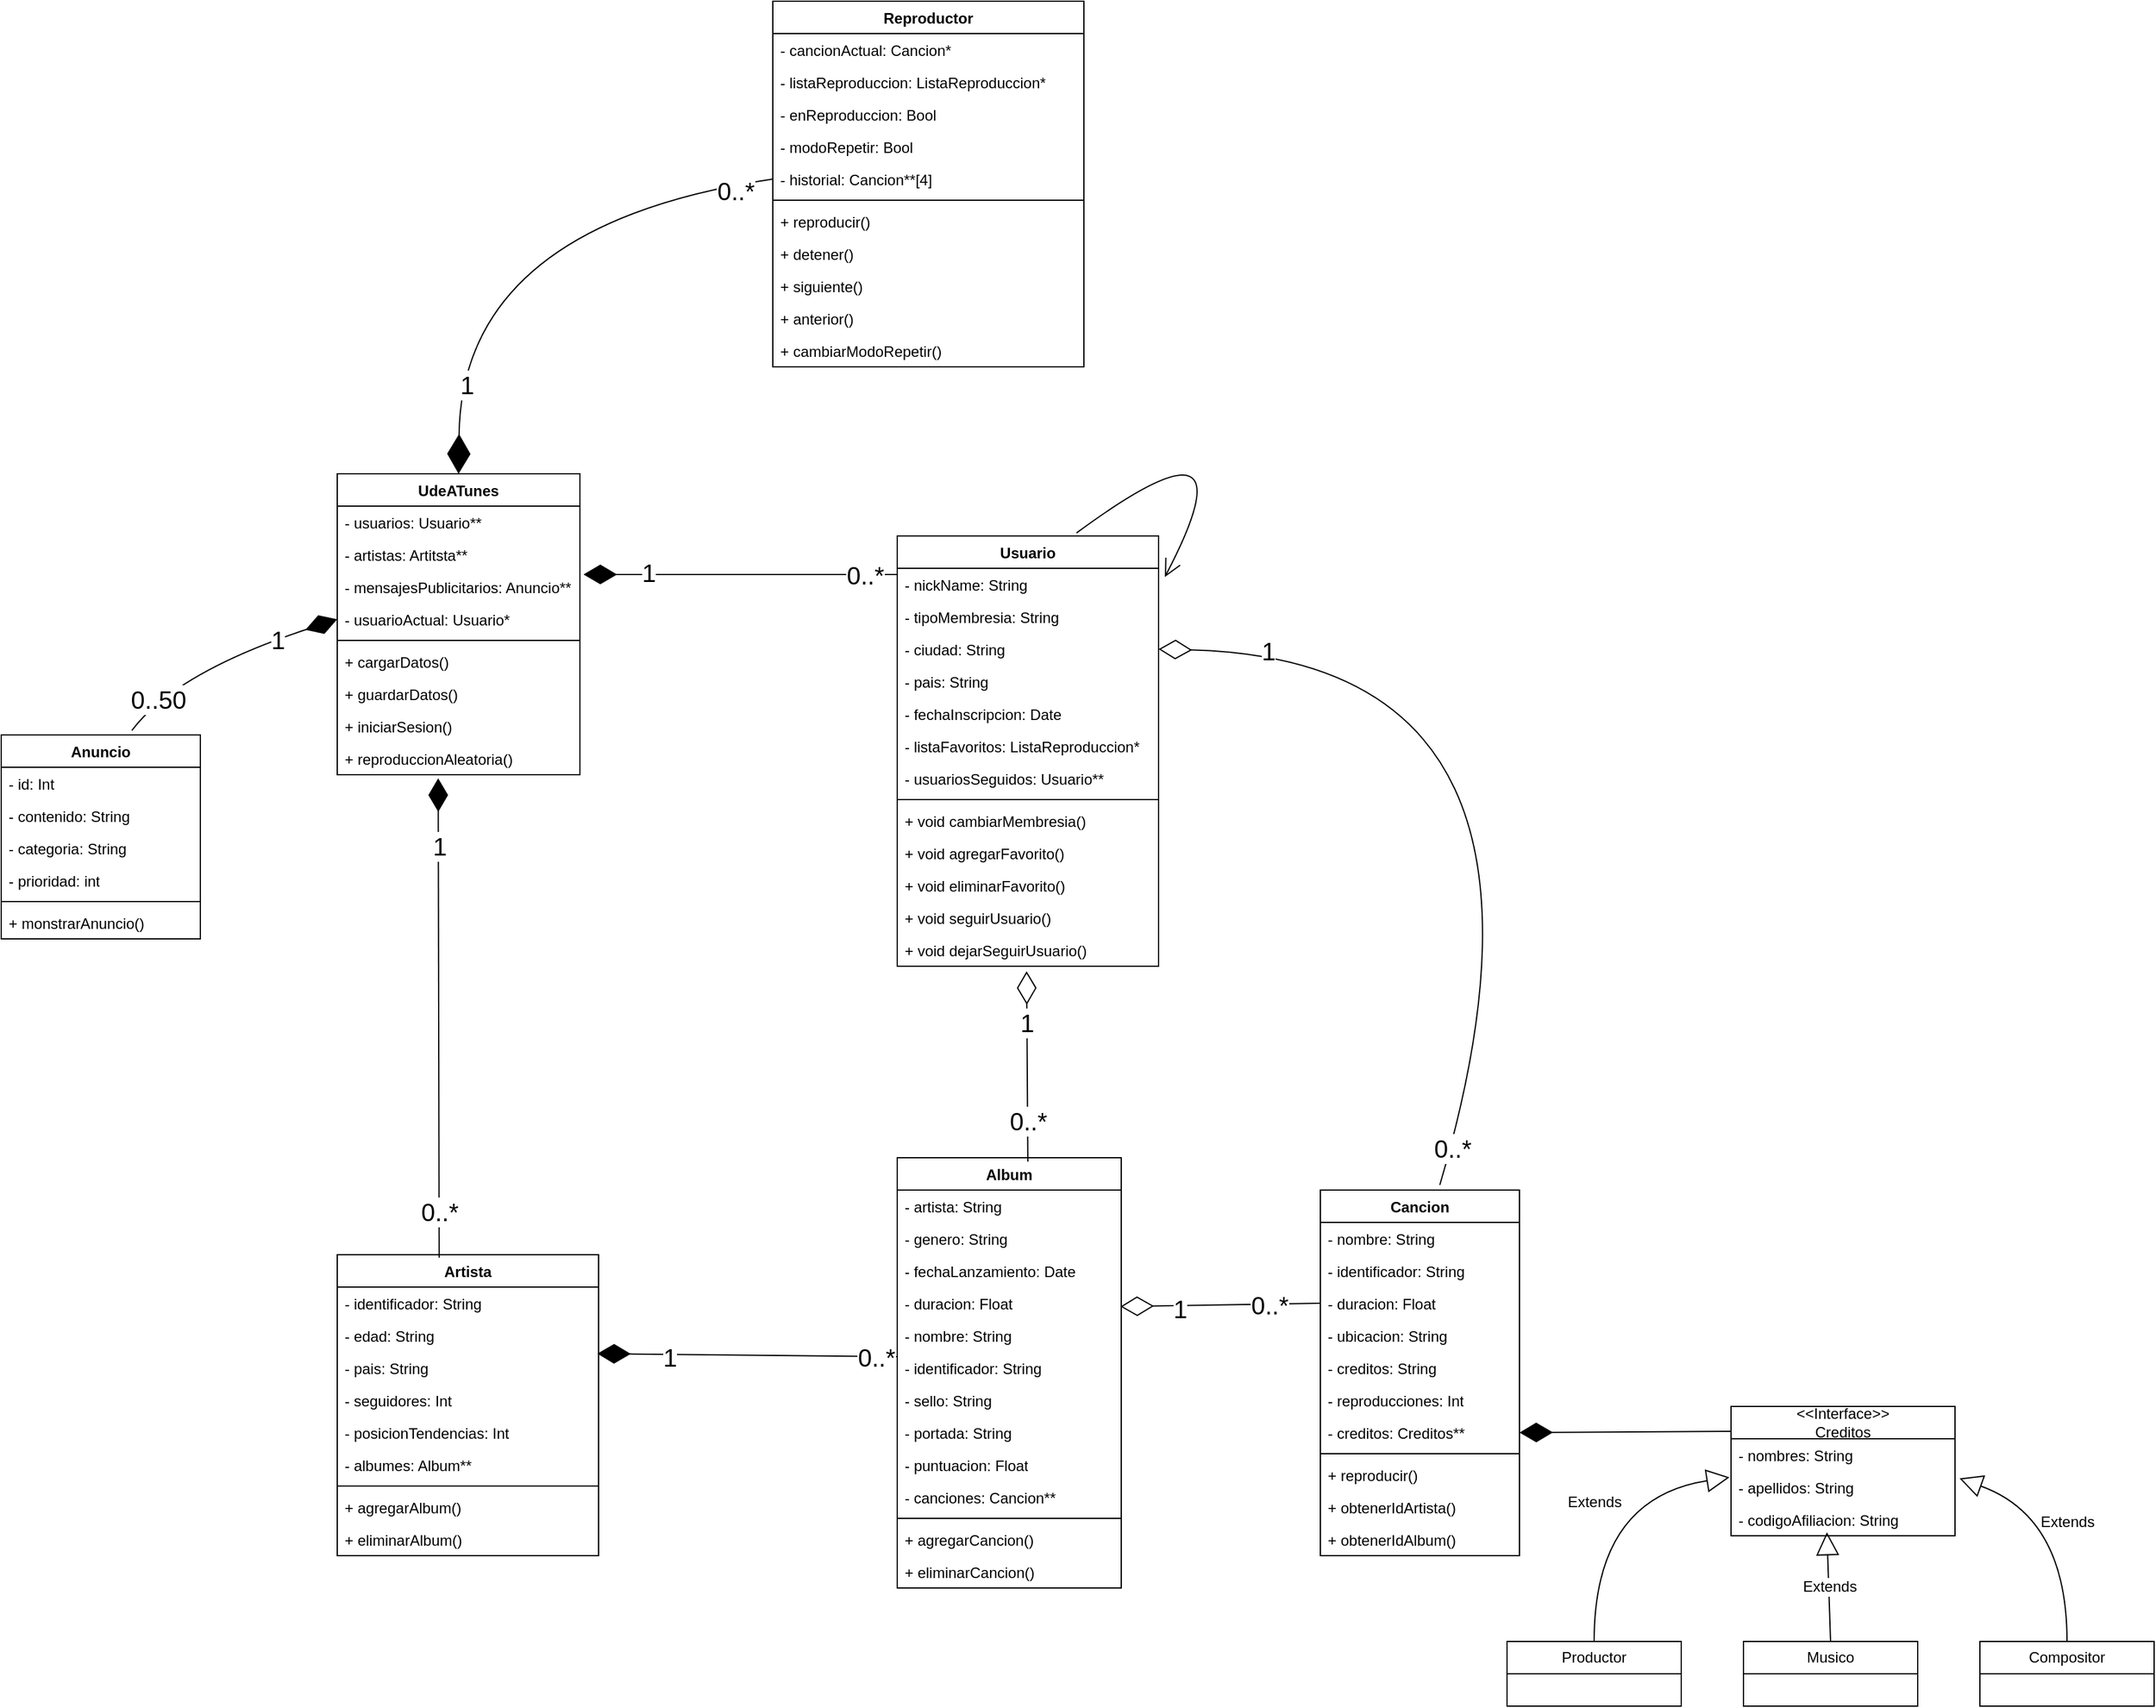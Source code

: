 <mxfile version="28.2.6">
  <diagram name="Page-1" id="4SK7O48qxZaEoEMh-GoF">
    <mxGraphModel dx="2276" dy="1964" grid="1" gridSize="10" guides="1" tooltips="1" connect="1" arrows="1" fold="1" page="1" pageScale="1" pageWidth="850" pageHeight="1100" math="0" shadow="0">
      <root>
        <mxCell id="0" />
        <mxCell id="1" parent="0" />
        <mxCell id="mlkrTlRXsSvr9S7eqYoS-4" value="Usuario" style="swimlane;fontStyle=1;align=center;verticalAlign=top;childLayout=stackLayout;horizontal=1;startSize=26;horizontalStack=0;resizeParent=1;resizeParentMax=0;resizeLast=0;collapsible=1;marginBottom=0;whiteSpace=wrap;html=1;" parent="1" vertex="1">
          <mxGeometry x="140" y="-190" width="210" height="346" as="geometry" />
        </mxCell>
        <mxCell id="mlkrTlRXsSvr9S7eqYoS-5" value="- nickName: String&lt;div&gt;&lt;br&gt;&lt;/div&gt;" style="text;strokeColor=none;fillColor=none;align=left;verticalAlign=top;spacingLeft=4;spacingRight=4;overflow=hidden;rotatable=0;points=[[0,0.5],[1,0.5]];portConstraint=eastwest;whiteSpace=wrap;html=1;" parent="mlkrTlRXsSvr9S7eqYoS-4" vertex="1">
          <mxGeometry y="26" width="210" height="26" as="geometry" />
        </mxCell>
        <mxCell id="mlkrTlRXsSvr9S7eqYoS-10" value="- tipoMembresia: String" style="text;strokeColor=none;fillColor=none;align=left;verticalAlign=top;spacingLeft=4;spacingRight=4;overflow=hidden;rotatable=0;points=[[0,0.5],[1,0.5]];portConstraint=eastwest;whiteSpace=wrap;html=1;" parent="mlkrTlRXsSvr9S7eqYoS-4" vertex="1">
          <mxGeometry y="52" width="210" height="26" as="geometry" />
        </mxCell>
        <mxCell id="mlkrTlRXsSvr9S7eqYoS-11" value="- ciudad: String" style="text;strokeColor=none;fillColor=none;align=left;verticalAlign=top;spacingLeft=4;spacingRight=4;overflow=hidden;rotatable=0;points=[[0,0.5],[1,0.5]];portConstraint=eastwest;whiteSpace=wrap;html=1;" parent="mlkrTlRXsSvr9S7eqYoS-4" vertex="1">
          <mxGeometry y="78" width="210" height="26" as="geometry" />
        </mxCell>
        <mxCell id="mlkrTlRXsSvr9S7eqYoS-12" value="- pais: String" style="text;strokeColor=none;fillColor=none;align=left;verticalAlign=top;spacingLeft=4;spacingRight=4;overflow=hidden;rotatable=0;points=[[0,0.5],[1,0.5]];portConstraint=eastwest;whiteSpace=wrap;html=1;" parent="mlkrTlRXsSvr9S7eqYoS-4" vertex="1">
          <mxGeometry y="104" width="210" height="26" as="geometry" />
        </mxCell>
        <mxCell id="mlkrTlRXsSvr9S7eqYoS-13" value="- fechaInscripcion: Date" style="text;strokeColor=none;fillColor=none;align=left;verticalAlign=top;spacingLeft=4;spacingRight=4;overflow=hidden;rotatable=0;points=[[0,0.5],[1,0.5]];portConstraint=eastwest;whiteSpace=wrap;html=1;" parent="mlkrTlRXsSvr9S7eqYoS-4" vertex="1">
          <mxGeometry y="130" width="210" height="26" as="geometry" />
        </mxCell>
        <mxCell id="Xh2BA19NSFlTp84VtPXO-62" value="- listaFavoritos: ListaReproduccion*" style="text;strokeColor=none;fillColor=none;align=left;verticalAlign=top;spacingLeft=4;spacingRight=4;overflow=hidden;rotatable=0;points=[[0,0.5],[1,0.5]];portConstraint=eastwest;whiteSpace=wrap;html=1;" parent="mlkrTlRXsSvr9S7eqYoS-4" vertex="1">
          <mxGeometry y="156" width="210" height="26" as="geometry" />
        </mxCell>
        <mxCell id="Xh2BA19NSFlTp84VtPXO-63" value="- usuariosSeguidos: Usuario**" style="text;strokeColor=none;fillColor=none;align=left;verticalAlign=top;spacingLeft=4;spacingRight=4;overflow=hidden;rotatable=0;points=[[0,0.5],[1,0.5]];portConstraint=eastwest;whiteSpace=wrap;html=1;" parent="mlkrTlRXsSvr9S7eqYoS-4" vertex="1">
          <mxGeometry y="182" width="210" height="26" as="geometry" />
        </mxCell>
        <mxCell id="mlkrTlRXsSvr9S7eqYoS-6" value="" style="line;strokeWidth=1;fillColor=none;align=left;verticalAlign=middle;spacingTop=-1;spacingLeft=3;spacingRight=3;rotatable=0;labelPosition=right;points=[];portConstraint=eastwest;strokeColor=inherit;" parent="mlkrTlRXsSvr9S7eqYoS-4" vertex="1">
          <mxGeometry y="208" width="210" height="8" as="geometry" />
        </mxCell>
        <mxCell id="mlkrTlRXsSvr9S7eqYoS-7" value="+ void cambiarMembresia()&lt;div&gt;&lt;br&gt;&lt;/div&gt;" style="text;strokeColor=none;fillColor=none;align=left;verticalAlign=top;spacingLeft=4;spacingRight=4;overflow=hidden;rotatable=0;points=[[0,0.5],[1,0.5]];portConstraint=eastwest;whiteSpace=wrap;html=1;" parent="mlkrTlRXsSvr9S7eqYoS-4" vertex="1">
          <mxGeometry y="216" width="210" height="26" as="geometry" />
        </mxCell>
        <mxCell id="Xh2BA19NSFlTp84VtPXO-20" value="+ void agregarFavorito()&lt;div&gt;&lt;br&gt;&lt;/div&gt;" style="text;strokeColor=none;fillColor=none;align=left;verticalAlign=top;spacingLeft=4;spacingRight=4;overflow=hidden;rotatable=0;points=[[0,0.5],[1,0.5]];portConstraint=eastwest;whiteSpace=wrap;html=1;" parent="mlkrTlRXsSvr9S7eqYoS-4" vertex="1">
          <mxGeometry y="242" width="210" height="26" as="geometry" />
        </mxCell>
        <mxCell id="Xh2BA19NSFlTp84VtPXO-21" value="+ void eliminarFavorito()&lt;div&gt;&lt;br&gt;&lt;/div&gt;" style="text;strokeColor=none;fillColor=none;align=left;verticalAlign=top;spacingLeft=4;spacingRight=4;overflow=hidden;rotatable=0;points=[[0,0.5],[1,0.5]];portConstraint=eastwest;whiteSpace=wrap;html=1;" parent="mlkrTlRXsSvr9S7eqYoS-4" vertex="1">
          <mxGeometry y="268" width="210" height="26" as="geometry" />
        </mxCell>
        <mxCell id="Xh2BA19NSFlTp84VtPXO-22" value="+ void seguirUsuario()&lt;div&gt;&lt;br&gt;&lt;/div&gt;" style="text;strokeColor=none;fillColor=none;align=left;verticalAlign=top;spacingLeft=4;spacingRight=4;overflow=hidden;rotatable=0;points=[[0,0.5],[1,0.5]];portConstraint=eastwest;whiteSpace=wrap;html=1;" parent="mlkrTlRXsSvr9S7eqYoS-4" vertex="1">
          <mxGeometry y="294" width="210" height="26" as="geometry" />
        </mxCell>
        <mxCell id="Xh2BA19NSFlTp84VtPXO-61" value="" style="endArrow=open;endFill=1;endSize=12;html=1;rounded=0;fontSize=12;curved=1;exitX=0.686;exitY=-0.007;exitDx=0;exitDy=0;exitPerimeter=0;entryX=1.024;entryY=0.269;entryDx=0;entryDy=0;entryPerimeter=0;" parent="mlkrTlRXsSvr9S7eqYoS-4" source="mlkrTlRXsSvr9S7eqYoS-4" target="mlkrTlRXsSvr9S7eqYoS-5" edge="1">
          <mxGeometry width="160" relative="1" as="geometry">
            <mxPoint x="140" y="-80" as="sourcePoint" />
            <mxPoint x="240" y="20" as="targetPoint" />
            <Array as="points">
              <mxPoint x="290" y="-110" />
            </Array>
          </mxGeometry>
        </mxCell>
        <mxCell id="Xh2BA19NSFlTp84VtPXO-64" value="+ void dejarSeguirUsuario()&lt;div&gt;&lt;br&gt;&lt;/div&gt;" style="text;strokeColor=none;fillColor=none;align=left;verticalAlign=top;spacingLeft=4;spacingRight=4;overflow=hidden;rotatable=0;points=[[0,0.5],[1,0.5]];portConstraint=eastwest;whiteSpace=wrap;html=1;" parent="mlkrTlRXsSvr9S7eqYoS-4" vertex="1">
          <mxGeometry y="320" width="210" height="26" as="geometry" />
        </mxCell>
        <mxCell id="mlkrTlRXsSvr9S7eqYoS-14" value="Artista" style="swimlane;fontStyle=1;align=center;verticalAlign=top;childLayout=stackLayout;horizontal=1;startSize=26;horizontalStack=0;resizeParent=1;resizeParentMax=0;resizeLast=0;collapsible=1;marginBottom=0;whiteSpace=wrap;html=1;" parent="1" vertex="1">
          <mxGeometry x="-310" y="388" width="210" height="242" as="geometry" />
        </mxCell>
        <mxCell id="mlkrTlRXsSvr9S7eqYoS-15" value="- identificador: String" style="text;strokeColor=none;fillColor=none;align=left;verticalAlign=top;spacingLeft=4;spacingRight=4;overflow=hidden;rotatable=0;points=[[0,0.5],[1,0.5]];portConstraint=eastwest;whiteSpace=wrap;html=1;" parent="mlkrTlRXsSvr9S7eqYoS-14" vertex="1">
          <mxGeometry y="26" width="210" height="26" as="geometry" />
        </mxCell>
        <mxCell id="mlkrTlRXsSvr9S7eqYoS-16" value="- edad: String" style="text;strokeColor=none;fillColor=none;align=left;verticalAlign=top;spacingLeft=4;spacingRight=4;overflow=hidden;rotatable=0;points=[[0,0.5],[1,0.5]];portConstraint=eastwest;whiteSpace=wrap;html=1;" parent="mlkrTlRXsSvr9S7eqYoS-14" vertex="1">
          <mxGeometry y="52" width="210" height="26" as="geometry" />
        </mxCell>
        <mxCell id="mlkrTlRXsSvr9S7eqYoS-18" value="- pais: String" style="text;strokeColor=none;fillColor=none;align=left;verticalAlign=top;spacingLeft=4;spacingRight=4;overflow=hidden;rotatable=0;points=[[0,0.5],[1,0.5]];portConstraint=eastwest;whiteSpace=wrap;html=1;" parent="mlkrTlRXsSvr9S7eqYoS-14" vertex="1">
          <mxGeometry y="78" width="210" height="26" as="geometry" />
        </mxCell>
        <mxCell id="mlkrTlRXsSvr9S7eqYoS-17" value="- seguidores: Int" style="text;strokeColor=none;fillColor=none;align=left;verticalAlign=top;spacingLeft=4;spacingRight=4;overflow=hidden;rotatable=0;points=[[0,0.5],[1,0.5]];portConstraint=eastwest;whiteSpace=wrap;html=1;" parent="mlkrTlRXsSvr9S7eqYoS-14" vertex="1">
          <mxGeometry y="104" width="210" height="26" as="geometry" />
        </mxCell>
        <mxCell id="mlkrTlRXsSvr9S7eqYoS-19" value="- posicionTendencias: Int" style="text;strokeColor=none;fillColor=none;align=left;verticalAlign=top;spacingLeft=4;spacingRight=4;overflow=hidden;rotatable=0;points=[[0,0.5],[1,0.5]];portConstraint=eastwest;whiteSpace=wrap;html=1;" parent="mlkrTlRXsSvr9S7eqYoS-14" vertex="1">
          <mxGeometry y="130" width="210" height="26" as="geometry" />
        </mxCell>
        <mxCell id="Xh2BA19NSFlTp84VtPXO-66" value="- albumes: Album**" style="text;strokeColor=none;fillColor=none;align=left;verticalAlign=top;spacingLeft=4;spacingRight=4;overflow=hidden;rotatable=0;points=[[0,0.5],[1,0.5]];portConstraint=eastwest;whiteSpace=wrap;html=1;" parent="mlkrTlRXsSvr9S7eqYoS-14" vertex="1">
          <mxGeometry y="156" width="210" height="26" as="geometry" />
        </mxCell>
        <mxCell id="mlkrTlRXsSvr9S7eqYoS-20" value="" style="line;strokeWidth=1;fillColor=none;align=left;verticalAlign=middle;spacingTop=-1;spacingLeft=3;spacingRight=3;rotatable=0;labelPosition=right;points=[];portConstraint=eastwest;strokeColor=inherit;" parent="mlkrTlRXsSvr9S7eqYoS-14" vertex="1">
          <mxGeometry y="182" width="210" height="8" as="geometry" />
        </mxCell>
        <mxCell id="Xh2BA19NSFlTp84VtPXO-29" value="&lt;div&gt;+ agregarAlbum()&lt;/div&gt;" style="text;strokeColor=none;fillColor=none;align=left;verticalAlign=top;spacingLeft=4;spacingRight=4;overflow=hidden;rotatable=0;points=[[0,0.5],[1,0.5]];portConstraint=eastwest;whiteSpace=wrap;html=1;" parent="mlkrTlRXsSvr9S7eqYoS-14" vertex="1">
          <mxGeometry y="190" width="210" height="26" as="geometry" />
        </mxCell>
        <mxCell id="Xh2BA19NSFlTp84VtPXO-67" value="&lt;div&gt;+ eliminarAlbum()&lt;/div&gt;" style="text;strokeColor=none;fillColor=none;align=left;verticalAlign=top;spacingLeft=4;spacingRight=4;overflow=hidden;rotatable=0;points=[[0,0.5],[1,0.5]];portConstraint=eastwest;whiteSpace=wrap;html=1;" parent="mlkrTlRXsSvr9S7eqYoS-14" vertex="1">
          <mxGeometry y="216" width="210" height="26" as="geometry" />
        </mxCell>
        <mxCell id="mlkrTlRXsSvr9S7eqYoS-23" value="Album" style="swimlane;fontStyle=1;align=center;verticalAlign=top;childLayout=stackLayout;horizontal=1;startSize=26;horizontalStack=0;resizeParent=1;resizeParentMax=0;resizeLast=0;collapsible=1;marginBottom=0;whiteSpace=wrap;html=1;" parent="1" vertex="1">
          <mxGeometry x="140" y="310" width="180" height="346" as="geometry" />
        </mxCell>
        <mxCell id="mlkrTlRXsSvr9S7eqYoS-24" value="- artista: String" style="text;strokeColor=none;fillColor=none;align=left;verticalAlign=top;spacingLeft=4;spacingRight=4;overflow=hidden;rotatable=0;points=[[0,0.5],[1,0.5]];portConstraint=eastwest;whiteSpace=wrap;html=1;" parent="mlkrTlRXsSvr9S7eqYoS-23" vertex="1">
          <mxGeometry y="26" width="180" height="26" as="geometry" />
        </mxCell>
        <mxCell id="mlkrTlRXsSvr9S7eqYoS-46" value="- genero: String" style="text;strokeColor=none;fillColor=none;align=left;verticalAlign=top;spacingLeft=4;spacingRight=4;overflow=hidden;rotatable=0;points=[[0,0.5],[1,0.5]];portConstraint=eastwest;whiteSpace=wrap;html=1;" parent="mlkrTlRXsSvr9S7eqYoS-23" vertex="1">
          <mxGeometry y="52" width="180" height="26" as="geometry" />
        </mxCell>
        <mxCell id="mlkrTlRXsSvr9S7eqYoS-25" value="- fechaLanzamiento: Date" style="text;strokeColor=none;fillColor=none;align=left;verticalAlign=top;spacingLeft=4;spacingRight=4;overflow=hidden;rotatable=0;points=[[0,0.5],[1,0.5]];portConstraint=eastwest;whiteSpace=wrap;html=1;" parent="mlkrTlRXsSvr9S7eqYoS-23" vertex="1">
          <mxGeometry y="78" width="180" height="26" as="geometry" />
        </mxCell>
        <mxCell id="mlkrTlRXsSvr9S7eqYoS-26" value="- duracion: Float" style="text;strokeColor=none;fillColor=none;align=left;verticalAlign=top;spacingLeft=4;spacingRight=4;overflow=hidden;rotatable=0;points=[[0,0.5],[1,0.5]];portConstraint=eastwest;whiteSpace=wrap;html=1;" parent="mlkrTlRXsSvr9S7eqYoS-23" vertex="1">
          <mxGeometry y="104" width="180" height="26" as="geometry" />
        </mxCell>
        <mxCell id="mlkrTlRXsSvr9S7eqYoS-27" value="- nombre: String" style="text;strokeColor=none;fillColor=none;align=left;verticalAlign=top;spacingLeft=4;spacingRight=4;overflow=hidden;rotatable=0;points=[[0,0.5],[1,0.5]];portConstraint=eastwest;whiteSpace=wrap;html=1;" parent="mlkrTlRXsSvr9S7eqYoS-23" vertex="1">
          <mxGeometry y="130" width="180" height="26" as="geometry" />
        </mxCell>
        <mxCell id="mlkrTlRXsSvr9S7eqYoS-28" value="- identificador: String" style="text;strokeColor=none;fillColor=none;align=left;verticalAlign=top;spacingLeft=4;spacingRight=4;overflow=hidden;rotatable=0;points=[[0,0.5],[1,0.5]];portConstraint=eastwest;whiteSpace=wrap;html=1;" parent="mlkrTlRXsSvr9S7eqYoS-23" vertex="1">
          <mxGeometry y="156" width="180" height="26" as="geometry" />
        </mxCell>
        <mxCell id="mlkrTlRXsSvr9S7eqYoS-32" value="- sello: String" style="text;strokeColor=none;fillColor=none;align=left;verticalAlign=top;spacingLeft=4;spacingRight=4;overflow=hidden;rotatable=0;points=[[0,0.5],[1,0.5]];portConstraint=eastwest;whiteSpace=wrap;html=1;" parent="mlkrTlRXsSvr9S7eqYoS-23" vertex="1">
          <mxGeometry y="182" width="180" height="26" as="geometry" />
        </mxCell>
        <mxCell id="mlkrTlRXsSvr9S7eqYoS-33" value="- portada: String" style="text;strokeColor=none;fillColor=none;align=left;verticalAlign=top;spacingLeft=4;spacingRight=4;overflow=hidden;rotatable=0;points=[[0,0.5],[1,0.5]];portConstraint=eastwest;whiteSpace=wrap;html=1;" parent="mlkrTlRXsSvr9S7eqYoS-23" vertex="1">
          <mxGeometry y="208" width="180" height="26" as="geometry" />
        </mxCell>
        <mxCell id="mlkrTlRXsSvr9S7eqYoS-29" value="- puntuacion: Float" style="text;strokeColor=none;fillColor=none;align=left;verticalAlign=top;spacingLeft=4;spacingRight=4;overflow=hidden;rotatable=0;points=[[0,0.5],[1,0.5]];portConstraint=eastwest;whiteSpace=wrap;html=1;" parent="mlkrTlRXsSvr9S7eqYoS-23" vertex="1">
          <mxGeometry y="234" width="180" height="26" as="geometry" />
        </mxCell>
        <mxCell id="mlkrTlRXsSvr9S7eqYoS-45" value="- canciones: Cancion**" style="text;strokeColor=none;fillColor=none;align=left;verticalAlign=top;spacingLeft=4;spacingRight=4;overflow=hidden;rotatable=0;points=[[0,0.5],[1,0.5]];portConstraint=eastwest;whiteSpace=wrap;html=1;" parent="mlkrTlRXsSvr9S7eqYoS-23" vertex="1">
          <mxGeometry y="260" width="180" height="26" as="geometry" />
        </mxCell>
        <mxCell id="mlkrTlRXsSvr9S7eqYoS-30" value="" style="line;strokeWidth=1;fillColor=none;align=left;verticalAlign=middle;spacingTop=-1;spacingLeft=3;spacingRight=3;rotatable=0;labelPosition=right;points=[];portConstraint=eastwest;strokeColor=inherit;" parent="mlkrTlRXsSvr9S7eqYoS-23" vertex="1">
          <mxGeometry y="286" width="180" height="8" as="geometry" />
        </mxCell>
        <mxCell id="Xh2BA19NSFlTp84VtPXO-28" value="&lt;div&gt;+ agregarCancion()&lt;/div&gt;" style="text;strokeColor=none;fillColor=none;align=left;verticalAlign=top;spacingLeft=4;spacingRight=4;overflow=hidden;rotatable=0;points=[[0,0.5],[1,0.5]];portConstraint=eastwest;whiteSpace=wrap;html=1;" parent="mlkrTlRXsSvr9S7eqYoS-23" vertex="1">
          <mxGeometry y="294" width="180" height="26" as="geometry" />
        </mxCell>
        <mxCell id="Xh2BA19NSFlTp84VtPXO-68" value="&lt;div&gt;+ eliminarCancion()&lt;/div&gt;" style="text;strokeColor=none;fillColor=none;align=left;verticalAlign=top;spacingLeft=4;spacingRight=4;overflow=hidden;rotatable=0;points=[[0,0.5],[1,0.5]];portConstraint=eastwest;whiteSpace=wrap;html=1;" parent="mlkrTlRXsSvr9S7eqYoS-23" vertex="1">
          <mxGeometry y="320" width="180" height="26" as="geometry" />
        </mxCell>
        <mxCell id="mlkrTlRXsSvr9S7eqYoS-34" value="Cancion" style="swimlane;fontStyle=1;align=center;verticalAlign=top;childLayout=stackLayout;horizontal=1;startSize=26;horizontalStack=0;resizeParent=1;resizeParentMax=0;resizeLast=0;collapsible=1;marginBottom=0;whiteSpace=wrap;html=1;" parent="1" vertex="1">
          <mxGeometry x="480" y="336" width="160" height="294" as="geometry" />
        </mxCell>
        <mxCell id="mlkrTlRXsSvr9S7eqYoS-35" value="- nombre: String" style="text;strokeColor=none;fillColor=none;align=left;verticalAlign=top;spacingLeft=4;spacingRight=4;overflow=hidden;rotatable=0;points=[[0,0.5],[1,0.5]];portConstraint=eastwest;whiteSpace=wrap;html=1;" parent="mlkrTlRXsSvr9S7eqYoS-34" vertex="1">
          <mxGeometry y="26" width="160" height="26" as="geometry" />
        </mxCell>
        <mxCell id="mlkrTlRXsSvr9S7eqYoS-36" value="- identificador: String" style="text;strokeColor=none;fillColor=none;align=left;verticalAlign=top;spacingLeft=4;spacingRight=4;overflow=hidden;rotatable=0;points=[[0,0.5],[1,0.5]];portConstraint=eastwest;whiteSpace=wrap;html=1;" parent="mlkrTlRXsSvr9S7eqYoS-34" vertex="1">
          <mxGeometry y="52" width="160" height="26" as="geometry" />
        </mxCell>
        <mxCell id="mlkrTlRXsSvr9S7eqYoS-37" value="- duracion: Float" style="text;strokeColor=none;fillColor=none;align=left;verticalAlign=top;spacingLeft=4;spacingRight=4;overflow=hidden;rotatable=0;points=[[0,0.5],[1,0.5]];portConstraint=eastwest;whiteSpace=wrap;html=1;" parent="mlkrTlRXsSvr9S7eqYoS-34" vertex="1">
          <mxGeometry y="78" width="160" height="26" as="geometry" />
        </mxCell>
        <mxCell id="mlkrTlRXsSvr9S7eqYoS-38" value="- ubicacion: String" style="text;strokeColor=none;fillColor=none;align=left;verticalAlign=top;spacingLeft=4;spacingRight=4;overflow=hidden;rotatable=0;points=[[0,0.5],[1,0.5]];portConstraint=eastwest;whiteSpace=wrap;html=1;" parent="mlkrTlRXsSvr9S7eqYoS-34" vertex="1">
          <mxGeometry y="104" width="160" height="26" as="geometry" />
        </mxCell>
        <mxCell id="mlkrTlRXsSvr9S7eqYoS-39" value="- creditos: String" style="text;strokeColor=none;fillColor=none;align=left;verticalAlign=top;spacingLeft=4;spacingRight=4;overflow=hidden;rotatable=0;points=[[0,0.5],[1,0.5]];portConstraint=eastwest;whiteSpace=wrap;html=1;" parent="mlkrTlRXsSvr9S7eqYoS-34" vertex="1">
          <mxGeometry y="130" width="160" height="26" as="geometry" />
        </mxCell>
        <mxCell id="mlkrTlRXsSvr9S7eqYoS-40" value="- reproducciones: Int" style="text;strokeColor=none;fillColor=none;align=left;verticalAlign=top;spacingLeft=4;spacingRight=4;overflow=hidden;rotatable=0;points=[[0,0.5],[1,0.5]];portConstraint=eastwest;whiteSpace=wrap;html=1;" parent="mlkrTlRXsSvr9S7eqYoS-34" vertex="1">
          <mxGeometry y="156" width="160" height="26" as="geometry" />
        </mxCell>
        <mxCell id="Xh2BA19NSFlTp84VtPXO-69" value="- creditos: Creditos**" style="text;strokeColor=none;fillColor=none;align=left;verticalAlign=top;spacingLeft=4;spacingRight=4;overflow=hidden;rotatable=0;points=[[0,0.5],[1,0.5]];portConstraint=eastwest;whiteSpace=wrap;html=1;" parent="mlkrTlRXsSvr9S7eqYoS-34" vertex="1">
          <mxGeometry y="182" width="160" height="26" as="geometry" />
        </mxCell>
        <mxCell id="mlkrTlRXsSvr9S7eqYoS-43" value="" style="line;strokeWidth=1;fillColor=none;align=left;verticalAlign=middle;spacingTop=-1;spacingLeft=3;spacingRight=3;rotatable=0;labelPosition=right;points=[];portConstraint=eastwest;strokeColor=inherit;" parent="mlkrTlRXsSvr9S7eqYoS-34" vertex="1">
          <mxGeometry y="208" width="160" height="8" as="geometry" />
        </mxCell>
        <mxCell id="mlkrTlRXsSvr9S7eqYoS-44" value="&lt;div&gt;+ reproducir()&lt;/div&gt;" style="text;strokeColor=none;fillColor=none;align=left;verticalAlign=top;spacingLeft=4;spacingRight=4;overflow=hidden;rotatable=0;points=[[0,0.5],[1,0.5]];portConstraint=eastwest;whiteSpace=wrap;html=1;" parent="mlkrTlRXsSvr9S7eqYoS-34" vertex="1">
          <mxGeometry y="216" width="160" height="26" as="geometry" />
        </mxCell>
        <mxCell id="Xh2BA19NSFlTp84VtPXO-70" value="&lt;div&gt;+ obtenerIdArtista()&lt;/div&gt;" style="text;strokeColor=none;fillColor=none;align=left;verticalAlign=top;spacingLeft=4;spacingRight=4;overflow=hidden;rotatable=0;points=[[0,0.5],[1,0.5]];portConstraint=eastwest;whiteSpace=wrap;html=1;" parent="mlkrTlRXsSvr9S7eqYoS-34" vertex="1">
          <mxGeometry y="242" width="160" height="26" as="geometry" />
        </mxCell>
        <mxCell id="Xh2BA19NSFlTp84VtPXO-71" value="&lt;div&gt;+ obtenerIdAlbum()&lt;/div&gt;" style="text;strokeColor=none;fillColor=none;align=left;verticalAlign=top;spacingLeft=4;spacingRight=4;overflow=hidden;rotatable=0;points=[[0,0.5],[1,0.5]];portConstraint=eastwest;whiteSpace=wrap;html=1;" parent="mlkrTlRXsSvr9S7eqYoS-34" vertex="1">
          <mxGeometry y="268" width="160" height="26" as="geometry" />
        </mxCell>
        <mxCell id="mlkrTlRXsSvr9S7eqYoS-62" value="" style="endArrow=diamondThin;endFill=0;endSize=24;html=1;rounded=0;exitX=0;exitY=0.5;exitDx=0;exitDy=0;entryX=0.996;entryY=0.603;entryDx=0;entryDy=0;entryPerimeter=0;" parent="1" source="mlkrTlRXsSvr9S7eqYoS-37" target="mlkrTlRXsSvr9S7eqYoS-26" edge="1">
          <mxGeometry width="160" relative="1" as="geometry">
            <mxPoint x="490" as="sourcePoint" />
            <mxPoint x="490" y="150" as="targetPoint" />
          </mxGeometry>
        </mxCell>
        <mxCell id="mlkrTlRXsSvr9S7eqYoS-72" value="1" style="edgeLabel;html=1;align=center;verticalAlign=middle;resizable=0;points=[];fontSize=20;" parent="mlkrTlRXsSvr9S7eqYoS-62" vertex="1" connectable="0">
          <mxGeometry x="0.403" y="2" relative="1" as="geometry">
            <mxPoint as="offset" />
          </mxGeometry>
        </mxCell>
        <mxCell id="mlkrTlRXsSvr9S7eqYoS-74" value="0..*" style="edgeLabel;html=1;align=center;verticalAlign=middle;resizable=0;points=[];fontSize=20;" parent="mlkrTlRXsSvr9S7eqYoS-62" vertex="1" connectable="0">
          <mxGeometry x="-0.791" relative="1" as="geometry">
            <mxPoint x="-24" as="offset" />
          </mxGeometry>
        </mxCell>
        <mxCell id="mlkrTlRXsSvr9S7eqYoS-63" value="" style="endArrow=diamondThin;endFill=0;endSize=24;html=1;rounded=0;exitX=0.583;exitY=0.009;exitDx=0;exitDy=0;exitPerimeter=0;entryX=0.495;entryY=1.154;entryDx=0;entryDy=0;entryPerimeter=0;" parent="1" source="mlkrTlRXsSvr9S7eqYoS-23" target="Xh2BA19NSFlTp84VtPXO-64" edge="1">
          <mxGeometry width="160" relative="1" as="geometry">
            <mxPoint x="140" y="90" as="sourcePoint" />
            <mxPoint x="245" y="210" as="targetPoint" />
          </mxGeometry>
        </mxCell>
        <mxCell id="mlkrTlRXsSvr9S7eqYoS-75" value="1" style="edgeLabel;html=1;align=center;verticalAlign=middle;resizable=0;points=[];fontSize=20;" parent="mlkrTlRXsSvr9S7eqYoS-63" vertex="1" connectable="0">
          <mxGeometry x="0.461" relative="1" as="geometry">
            <mxPoint as="offset" />
          </mxGeometry>
        </mxCell>
        <mxCell id="mlkrTlRXsSvr9S7eqYoS-76" value="0..*" style="edgeLabel;html=1;align=center;verticalAlign=middle;resizable=0;points=[];fontSize=20;" parent="mlkrTlRXsSvr9S7eqYoS-63" vertex="1" connectable="0">
          <mxGeometry x="-0.821" relative="1" as="geometry">
            <mxPoint y="-20" as="offset" />
          </mxGeometry>
        </mxCell>
        <mxCell id="mlkrTlRXsSvr9S7eqYoS-69" value="" style="endArrow=diamondThin;endFill=1;endSize=24;html=1;rounded=0;exitX=0;exitY=0.154;exitDx=0;exitDy=0;exitPerimeter=0;entryX=0.995;entryY=0.059;entryDx=0;entryDy=0;entryPerimeter=0;" parent="1" source="mlkrTlRXsSvr9S7eqYoS-28" target="mlkrTlRXsSvr9S7eqYoS-18" edge="1">
          <mxGeometry width="160" relative="1" as="geometry">
            <mxPoint x="140" y="200" as="sourcePoint" />
            <mxPoint x="210" y="320" as="targetPoint" />
          </mxGeometry>
        </mxCell>
        <mxCell id="mlkrTlRXsSvr9S7eqYoS-70" value="1" style="edgeLabel;html=1;align=center;verticalAlign=middle;resizable=0;points=[];fontSize=20;" parent="mlkrTlRXsSvr9S7eqYoS-69" vertex="1" connectable="0">
          <mxGeometry x="0.522" y="2" relative="1" as="geometry">
            <mxPoint as="offset" />
          </mxGeometry>
        </mxCell>
        <mxCell id="mlkrTlRXsSvr9S7eqYoS-71" value="0..*" style="edgeLabel;html=1;align=center;verticalAlign=middle;resizable=0;points=[];fontSize=20;" parent="mlkrTlRXsSvr9S7eqYoS-69" vertex="1" connectable="0">
          <mxGeometry x="-0.856" relative="1" as="geometry">
            <mxPoint as="offset" />
          </mxGeometry>
        </mxCell>
        <mxCell id="Xh2BA19NSFlTp84VtPXO-1" value="" style="endArrow=diamondThin;endFill=0;endSize=24;html=1;rounded=0;fontSize=12;curved=1;entryX=1;entryY=0.5;entryDx=0;entryDy=0;exitX=0.6;exitY=-0.014;exitDx=0;exitDy=0;exitPerimeter=0;" parent="1" source="mlkrTlRXsSvr9S7eqYoS-34" target="mlkrTlRXsSvr9S7eqYoS-11" edge="1">
          <mxGeometry width="160" relative="1" as="geometry">
            <mxPoint x="510" y="-80" as="sourcePoint" />
            <mxPoint x="670" y="-80" as="targetPoint" />
            <Array as="points">
              <mxPoint x="700" y="-90" />
            </Array>
          </mxGeometry>
        </mxCell>
        <mxCell id="Xh2BA19NSFlTp84VtPXO-2" value="1" style="edgeLabel;html=1;align=center;verticalAlign=middle;resizable=0;points=[];fontSize=20;" parent="Xh2BA19NSFlTp84VtPXO-1" vertex="1" connectable="0">
          <mxGeometry x="0.778" y="-2" relative="1" as="geometry">
            <mxPoint as="offset" />
          </mxGeometry>
        </mxCell>
        <mxCell id="Xh2BA19NSFlTp84VtPXO-3" value="0..*" style="edgeLabel;html=1;align=center;verticalAlign=middle;resizable=0;points=[];fontSize=20;" parent="Xh2BA19NSFlTp84VtPXO-1" vertex="1" connectable="0">
          <mxGeometry x="-0.919" y="-1" relative="1" as="geometry">
            <mxPoint as="offset" />
          </mxGeometry>
        </mxCell>
        <mxCell id="Xh2BA19NSFlTp84VtPXO-4" value="Anuncio" style="swimlane;fontStyle=1;align=center;verticalAlign=top;childLayout=stackLayout;horizontal=1;startSize=26;horizontalStack=0;resizeParent=1;resizeParentMax=0;resizeLast=0;collapsible=1;marginBottom=0;whiteSpace=wrap;html=1;" parent="1" vertex="1">
          <mxGeometry x="-580" y="-30" width="160" height="164" as="geometry" />
        </mxCell>
        <mxCell id="Xh2BA19NSFlTp84VtPXO-5" value="- id: Int&lt;div&gt;&lt;br&gt;&lt;/div&gt;" style="text;strokeColor=none;fillColor=none;align=left;verticalAlign=top;spacingLeft=4;spacingRight=4;overflow=hidden;rotatable=0;points=[[0,0.5],[1,0.5]];portConstraint=eastwest;whiteSpace=wrap;html=1;" parent="Xh2BA19NSFlTp84VtPXO-4" vertex="1">
          <mxGeometry y="26" width="160" height="26" as="geometry" />
        </mxCell>
        <mxCell id="Xh2BA19NSFlTp84VtPXO-30" value="- contenido: String&lt;div&gt;&lt;br&gt;&lt;/div&gt;" style="text;strokeColor=none;fillColor=none;align=left;verticalAlign=top;spacingLeft=4;spacingRight=4;overflow=hidden;rotatable=0;points=[[0,0.5],[1,0.5]];portConstraint=eastwest;whiteSpace=wrap;html=1;" parent="Xh2BA19NSFlTp84VtPXO-4" vertex="1">
          <mxGeometry y="52" width="160" height="26" as="geometry" />
        </mxCell>
        <mxCell id="Xh2BA19NSFlTp84VtPXO-33" value="- categoria: String&lt;div&gt;&lt;br&gt;&lt;/div&gt;" style="text;strokeColor=none;fillColor=none;align=left;verticalAlign=top;spacingLeft=4;spacingRight=4;overflow=hidden;rotatable=0;points=[[0,0.5],[1,0.5]];portConstraint=eastwest;whiteSpace=wrap;html=1;" parent="Xh2BA19NSFlTp84VtPXO-4" vertex="1">
          <mxGeometry y="78" width="160" height="26" as="geometry" />
        </mxCell>
        <mxCell id="Xh2BA19NSFlTp84VtPXO-115" value="- prioridad: int" style="text;strokeColor=none;fillColor=none;align=left;verticalAlign=top;spacingLeft=4;spacingRight=4;overflow=hidden;rotatable=0;points=[[0,0.5],[1,0.5]];portConstraint=eastwest;whiteSpace=wrap;html=1;" parent="Xh2BA19NSFlTp84VtPXO-4" vertex="1">
          <mxGeometry y="104" width="160" height="26" as="geometry" />
        </mxCell>
        <mxCell id="Xh2BA19NSFlTp84VtPXO-10" value="" style="line;strokeWidth=1;fillColor=none;align=left;verticalAlign=middle;spacingTop=-1;spacingLeft=3;spacingRight=3;rotatable=0;labelPosition=right;points=[];portConstraint=eastwest;strokeColor=inherit;" parent="Xh2BA19NSFlTp84VtPXO-4" vertex="1">
          <mxGeometry y="130" width="160" height="8" as="geometry" />
        </mxCell>
        <mxCell id="Xh2BA19NSFlTp84VtPXO-34" value="&lt;div&gt;+ monstrarAnuncio()&lt;/div&gt;" style="text;strokeColor=none;fillColor=none;align=left;verticalAlign=top;spacingLeft=4;spacingRight=4;overflow=hidden;rotatable=0;points=[[0,0.5],[1,0.5]];portConstraint=eastwest;whiteSpace=wrap;html=1;" parent="Xh2BA19NSFlTp84VtPXO-4" vertex="1">
          <mxGeometry y="138" width="160" height="26" as="geometry" />
        </mxCell>
        <mxCell id="Xh2BA19NSFlTp84VtPXO-24" value="UdeATunes" style="swimlane;fontStyle=1;align=center;verticalAlign=top;childLayout=stackLayout;horizontal=1;startSize=26;horizontalStack=0;resizeParent=1;resizeParentMax=0;resizeLast=0;collapsible=1;marginBottom=0;whiteSpace=wrap;html=1;" parent="1" vertex="1">
          <mxGeometry x="-310" y="-240" width="195" height="242" as="geometry" />
        </mxCell>
        <mxCell id="Xh2BA19NSFlTp84VtPXO-25" value="- usuarios: Usuario**" style="text;strokeColor=none;fillColor=none;align=left;verticalAlign=top;spacingLeft=4;spacingRight=4;overflow=hidden;rotatable=0;points=[[0,0.5],[1,0.5]];portConstraint=eastwest;whiteSpace=wrap;html=1;" parent="Xh2BA19NSFlTp84VtPXO-24" vertex="1">
          <mxGeometry y="26" width="195" height="26" as="geometry" />
        </mxCell>
        <mxCell id="Xh2BA19NSFlTp84VtPXO-35" value="- artistas: Artitsta**" style="text;strokeColor=none;fillColor=none;align=left;verticalAlign=top;spacingLeft=4;spacingRight=4;overflow=hidden;rotatable=0;points=[[0,0.5],[1,0.5]];portConstraint=eastwest;whiteSpace=wrap;html=1;" parent="Xh2BA19NSFlTp84VtPXO-24" vertex="1">
          <mxGeometry y="52" width="195" height="26" as="geometry" />
        </mxCell>
        <mxCell id="Xh2BA19NSFlTp84VtPXO-36" value="- mensajesPublicitarios: Anuncio**" style="text;strokeColor=none;fillColor=none;align=left;verticalAlign=top;spacingLeft=4;spacingRight=4;overflow=hidden;rotatable=0;points=[[0,0.5],[1,0.5]];portConstraint=eastwest;whiteSpace=wrap;html=1;" parent="Xh2BA19NSFlTp84VtPXO-24" vertex="1">
          <mxGeometry y="78" width="195" height="26" as="geometry" />
        </mxCell>
        <mxCell id="Xh2BA19NSFlTp84VtPXO-37" value="- usuarioActual: Usuario*" style="text;strokeColor=none;fillColor=none;align=left;verticalAlign=top;spacingLeft=4;spacingRight=4;overflow=hidden;rotatable=0;points=[[0,0.5],[1,0.5]];portConstraint=eastwest;whiteSpace=wrap;html=1;" parent="Xh2BA19NSFlTp84VtPXO-24" vertex="1">
          <mxGeometry y="104" width="195" height="26" as="geometry" />
        </mxCell>
        <mxCell id="Xh2BA19NSFlTp84VtPXO-26" value="" style="line;strokeWidth=1;fillColor=none;align=left;verticalAlign=middle;spacingTop=-1;spacingLeft=3;spacingRight=3;rotatable=0;labelPosition=right;points=[];portConstraint=eastwest;strokeColor=inherit;" parent="Xh2BA19NSFlTp84VtPXO-24" vertex="1">
          <mxGeometry y="130" width="195" height="8" as="geometry" />
        </mxCell>
        <mxCell id="Xh2BA19NSFlTp84VtPXO-27" value="+ cargarDatos()" style="text;strokeColor=none;fillColor=none;align=left;verticalAlign=top;spacingLeft=4;spacingRight=4;overflow=hidden;rotatable=0;points=[[0,0.5],[1,0.5]];portConstraint=eastwest;whiteSpace=wrap;html=1;" parent="Xh2BA19NSFlTp84VtPXO-24" vertex="1">
          <mxGeometry y="138" width="195" height="26" as="geometry" />
        </mxCell>
        <mxCell id="Xh2BA19NSFlTp84VtPXO-58" value="+ guardarDatos()" style="text;strokeColor=none;fillColor=none;align=left;verticalAlign=top;spacingLeft=4;spacingRight=4;overflow=hidden;rotatable=0;points=[[0,0.5],[1,0.5]];portConstraint=eastwest;whiteSpace=wrap;html=1;" parent="Xh2BA19NSFlTp84VtPXO-24" vertex="1">
          <mxGeometry y="164" width="195" height="26" as="geometry" />
        </mxCell>
        <mxCell id="Xh2BA19NSFlTp84VtPXO-59" value="+ iniciarSesion()" style="text;strokeColor=none;fillColor=none;align=left;verticalAlign=top;spacingLeft=4;spacingRight=4;overflow=hidden;rotatable=0;points=[[0,0.5],[1,0.5]];portConstraint=eastwest;whiteSpace=wrap;html=1;" parent="Xh2BA19NSFlTp84VtPXO-24" vertex="1">
          <mxGeometry y="190" width="195" height="26" as="geometry" />
        </mxCell>
        <mxCell id="Xh2BA19NSFlTp84VtPXO-60" value="+ reproduccionAleatoria()" style="text;strokeColor=none;fillColor=none;align=left;verticalAlign=top;spacingLeft=4;spacingRight=4;overflow=hidden;rotatable=0;points=[[0,0.5],[1,0.5]];portConstraint=eastwest;whiteSpace=wrap;html=1;" parent="Xh2BA19NSFlTp84VtPXO-24" vertex="1">
          <mxGeometry y="216" width="195" height="26" as="geometry" />
        </mxCell>
        <mxCell id="Xh2BA19NSFlTp84VtPXO-49" value="" style="endArrow=diamondThin;endFill=1;endSize=24;html=1;rounded=0;fontSize=12;curved=1;entryX=1.015;entryY=0.115;entryDx=0;entryDy=0;entryPerimeter=0;exitX=0;exitY=0.192;exitDx=0;exitDy=0;exitPerimeter=0;" parent="1" source="mlkrTlRXsSvr9S7eqYoS-5" target="Xh2BA19NSFlTp84VtPXO-36" edge="1">
          <mxGeometry width="160" relative="1" as="geometry">
            <mxPoint x="-40" y="150" as="sourcePoint" />
            <mxPoint x="120" y="150" as="targetPoint" />
          </mxGeometry>
        </mxCell>
        <mxCell id="Xh2BA19NSFlTp84VtPXO-50" value="1" style="edgeLabel;html=1;align=center;verticalAlign=middle;resizable=0;points=[];fontSize=20;" parent="Xh2BA19NSFlTp84VtPXO-49" vertex="1" connectable="0">
          <mxGeometry x="0.587" y="-2" relative="1" as="geometry">
            <mxPoint as="offset" />
          </mxGeometry>
        </mxCell>
        <mxCell id="Xh2BA19NSFlTp84VtPXO-51" value="0..*" style="edgeLabel;html=1;align=center;verticalAlign=middle;resizable=0;points=[];fontSize=20;" parent="Xh2BA19NSFlTp84VtPXO-49" vertex="1" connectable="0">
          <mxGeometry x="-0.794" relative="1" as="geometry">
            <mxPoint as="offset" />
          </mxGeometry>
        </mxCell>
        <mxCell id="Xh2BA19NSFlTp84VtPXO-52" value="" style="endArrow=diamondThin;endFill=1;endSize=24;html=1;rounded=0;fontSize=12;curved=1;entryX=0.416;entryY=1.11;entryDx=0;entryDy=0;entryPerimeter=0;exitX=0.39;exitY=0.01;exitDx=0;exitDy=0;exitPerimeter=0;" parent="1" source="mlkrTlRXsSvr9S7eqYoS-14" target="Xh2BA19NSFlTp84VtPXO-60" edge="1">
          <mxGeometry width="160" relative="1" as="geometry">
            <mxPoint x="-220" y="390" as="sourcePoint" />
            <mxPoint x="-170" y="10" as="targetPoint" />
          </mxGeometry>
        </mxCell>
        <mxCell id="Xh2BA19NSFlTp84VtPXO-53" value="1" style="edgeLabel;html=1;align=center;verticalAlign=middle;resizable=0;points=[];fontSize=20;" parent="Xh2BA19NSFlTp84VtPXO-52" vertex="1" connectable="0">
          <mxGeometry x="0.722" y="-1" relative="1" as="geometry">
            <mxPoint as="offset" />
          </mxGeometry>
        </mxCell>
        <mxCell id="Xh2BA19NSFlTp84VtPXO-54" value="0..*" style="edgeLabel;html=1;align=center;verticalAlign=middle;resizable=0;points=[];fontSize=20;" parent="Xh2BA19NSFlTp84VtPXO-52" vertex="1" connectable="0">
          <mxGeometry x="-0.804" relative="1" as="geometry">
            <mxPoint as="offset" />
          </mxGeometry>
        </mxCell>
        <mxCell id="Xh2BA19NSFlTp84VtPXO-55" value="" style="endArrow=diamondThin;endFill=1;endSize=24;html=1;rounded=0;fontSize=12;curved=1;entryX=0;entryY=0.5;entryDx=0;entryDy=0;exitX=0.656;exitY=-0.022;exitDx=0;exitDy=0;exitPerimeter=0;" parent="1" source="Xh2BA19NSFlTp84VtPXO-4" target="Xh2BA19NSFlTp84VtPXO-37" edge="1">
          <mxGeometry width="160" relative="1" as="geometry">
            <mxPoint x="-440" y="10" as="sourcePoint" />
            <mxPoint x="-280" y="10" as="targetPoint" />
            <Array as="points">
              <mxPoint x="-440" y="-80" />
            </Array>
          </mxGeometry>
        </mxCell>
        <mxCell id="Xh2BA19NSFlTp84VtPXO-56" value="1" style="edgeLabel;html=1;align=center;verticalAlign=middle;resizable=0;points=[];fontSize=20;" parent="Xh2BA19NSFlTp84VtPXO-55" vertex="1" connectable="0">
          <mxGeometry x="0.479" relative="1" as="geometry">
            <mxPoint as="offset" />
          </mxGeometry>
        </mxCell>
        <mxCell id="Xh2BA19NSFlTp84VtPXO-57" value="0..50" style="edgeLabel;html=1;align=center;verticalAlign=middle;resizable=0;points=[];fontSize=20;" parent="Xh2BA19NSFlTp84VtPXO-55" vertex="1" connectable="0">
          <mxGeometry x="-0.663" y="-1" relative="1" as="geometry">
            <mxPoint as="offset" />
          </mxGeometry>
        </mxCell>
        <mxCell id="Xh2BA19NSFlTp84VtPXO-72" value="&lt;div&gt;&amp;lt;&amp;lt;Interface&amp;gt;&amp;gt;&lt;/div&gt;Creditos" style="swimlane;fontStyle=0;childLayout=stackLayout;horizontal=1;startSize=26;fillColor=none;horizontalStack=0;resizeParent=1;resizeParentMax=0;resizeLast=0;collapsible=1;marginBottom=0;whiteSpace=wrap;html=1;" parent="1" vertex="1">
          <mxGeometry x="810" y="510" width="180" height="104" as="geometry" />
        </mxCell>
        <mxCell id="Xh2BA19NSFlTp84VtPXO-73" value="- nombres: String" style="text;strokeColor=none;fillColor=none;align=left;verticalAlign=top;spacingLeft=4;spacingRight=4;overflow=hidden;rotatable=0;points=[[0,0.5],[1,0.5]];portConstraint=eastwest;whiteSpace=wrap;html=1;" parent="Xh2BA19NSFlTp84VtPXO-72" vertex="1">
          <mxGeometry y="26" width="180" height="26" as="geometry" />
        </mxCell>
        <mxCell id="Xh2BA19NSFlTp84VtPXO-74" value="- apellidos: String" style="text;strokeColor=none;fillColor=none;align=left;verticalAlign=top;spacingLeft=4;spacingRight=4;overflow=hidden;rotatable=0;points=[[0,0.5],[1,0.5]];portConstraint=eastwest;whiteSpace=wrap;html=1;" parent="Xh2BA19NSFlTp84VtPXO-72" vertex="1">
          <mxGeometry y="52" width="180" height="26" as="geometry" />
        </mxCell>
        <mxCell id="Xh2BA19NSFlTp84VtPXO-75" value="- codigoAfiliacion: String" style="text;strokeColor=none;fillColor=none;align=left;verticalAlign=top;spacingLeft=4;spacingRight=4;overflow=hidden;rotatable=0;points=[[0,0.5],[1,0.5]];portConstraint=eastwest;whiteSpace=wrap;html=1;" parent="Xh2BA19NSFlTp84VtPXO-72" vertex="1">
          <mxGeometry y="78" width="180" height="26" as="geometry" />
        </mxCell>
        <mxCell id="Xh2BA19NSFlTp84VtPXO-76" value="Productor" style="swimlane;fontStyle=0;childLayout=stackLayout;horizontal=1;startSize=26;fillColor=none;horizontalStack=0;resizeParent=1;resizeParentMax=0;resizeLast=0;collapsible=1;marginBottom=0;whiteSpace=wrap;html=1;" parent="1" vertex="1">
          <mxGeometry x="630" y="699" width="140" height="52" as="geometry" />
        </mxCell>
        <mxCell id="Xh2BA19NSFlTp84VtPXO-80" value="Musico" style="swimlane;fontStyle=0;childLayout=stackLayout;horizontal=1;startSize=26;fillColor=none;horizontalStack=0;resizeParent=1;resizeParentMax=0;resizeLast=0;collapsible=1;marginBottom=0;whiteSpace=wrap;html=1;" parent="1" vertex="1">
          <mxGeometry x="820" y="699" width="140" height="52" as="geometry" />
        </mxCell>
        <mxCell id="Xh2BA19NSFlTp84VtPXO-84" value="Compositor" style="swimlane;fontStyle=0;childLayout=stackLayout;horizontal=1;startSize=26;fillColor=none;horizontalStack=0;resizeParent=1;resizeParentMax=0;resizeLast=0;collapsible=1;marginBottom=0;whiteSpace=wrap;html=1;" parent="1" vertex="1">
          <mxGeometry x="1010" y="699" width="140" height="52" as="geometry" />
        </mxCell>
        <mxCell id="Xh2BA19NSFlTp84VtPXO-89" value="Extends" style="endArrow=block;endSize=16;endFill=0;html=1;rounded=0;fontSize=12;curved=1;exitX=0.5;exitY=0;exitDx=0;exitDy=0;entryX=-0.007;entryY=0.192;entryDx=0;entryDy=0;entryPerimeter=0;" parent="1" source="Xh2BA19NSFlTp84VtPXO-76" target="Xh2BA19NSFlTp84VtPXO-74" edge="1">
          <mxGeometry width="160" relative="1" as="geometry">
            <mxPoint x="450" y="529" as="sourcePoint" />
            <mxPoint x="710" y="569" as="targetPoint" />
            <Array as="points">
              <mxPoint x="700" y="584" />
            </Array>
          </mxGeometry>
        </mxCell>
        <mxCell id="Xh2BA19NSFlTp84VtPXO-90" value="Extends" style="endArrow=block;endSize=16;endFill=0;html=1;rounded=0;fontSize=12;curved=1;entryX=1.02;entryY=0.224;entryDx=0;entryDy=0;entryPerimeter=0;exitX=0.5;exitY=0;exitDx=0;exitDy=0;" parent="1" source="Xh2BA19NSFlTp84VtPXO-84" target="Xh2BA19NSFlTp84VtPXO-74" edge="1">
          <mxGeometry width="160" relative="1" as="geometry">
            <mxPoint x="1080" y="679" as="sourcePoint" />
            <mxPoint x="1205" y="649" as="targetPoint" />
            <Array as="points">
              <mxPoint x="1080" y="599" />
            </Array>
          </mxGeometry>
        </mxCell>
        <mxCell id="Xh2BA19NSFlTp84VtPXO-91" value="Extends" style="endArrow=block;endSize=16;endFill=0;html=1;rounded=0;fontSize=12;curved=1;exitX=0.5;exitY=0;exitDx=0;exitDy=0;entryX=0.428;entryY=0.891;entryDx=0;entryDy=0;entryPerimeter=0;" parent="1" source="Xh2BA19NSFlTp84VtPXO-80" target="Xh2BA19NSFlTp84VtPXO-75" edge="1">
          <mxGeometry width="160" relative="1" as="geometry">
            <mxPoint x="690" y="529" as="sourcePoint" />
            <mxPoint x="850" y="529" as="targetPoint" />
          </mxGeometry>
        </mxCell>
        <mxCell id="Xh2BA19NSFlTp84VtPXO-92" value="" style="endArrow=diamondThin;endFill=1;endSize=24;html=1;rounded=0;fontSize=12;curved=1;entryX=1;entryY=0.5;entryDx=0;entryDy=0;exitX=0;exitY=0.192;exitDx=0;exitDy=0;exitPerimeter=0;" parent="1" source="Xh2BA19NSFlTp84VtPXO-72" target="Xh2BA19NSFlTp84VtPXO-69" edge="1">
          <mxGeometry width="160" relative="1" as="geometry">
            <mxPoint x="920" y="580" as="sourcePoint" />
            <mxPoint x="1080" y="580" as="targetPoint" />
          </mxGeometry>
        </mxCell>
        <mxCell id="Xh2BA19NSFlTp84VtPXO-116" value="Reproductor" style="swimlane;fontStyle=1;align=center;verticalAlign=top;childLayout=stackLayout;horizontal=1;startSize=26;horizontalStack=0;resizeParent=1;resizeParentMax=0;resizeLast=0;collapsible=1;marginBottom=0;whiteSpace=wrap;html=1;" parent="1" vertex="1">
          <mxGeometry x="40" y="-620" width="250" height="294" as="geometry" />
        </mxCell>
        <mxCell id="Xh2BA19NSFlTp84VtPXO-117" value="- cancionActual: Cancion*" style="text;strokeColor=none;fillColor=none;align=left;verticalAlign=top;spacingLeft=4;spacingRight=4;overflow=hidden;rotatable=0;points=[[0,0.5],[1,0.5]];portConstraint=eastwest;whiteSpace=wrap;html=1;" parent="Xh2BA19NSFlTp84VtPXO-116" vertex="1">
          <mxGeometry y="26" width="250" height="26" as="geometry" />
        </mxCell>
        <mxCell id="Xh2BA19NSFlTp84VtPXO-120" value="- listaReproduccion: ListaReproduccion*" style="text;strokeColor=none;fillColor=none;align=left;verticalAlign=top;spacingLeft=4;spacingRight=4;overflow=hidden;rotatable=0;points=[[0,0.5],[1,0.5]];portConstraint=eastwest;whiteSpace=wrap;html=1;" parent="Xh2BA19NSFlTp84VtPXO-116" vertex="1">
          <mxGeometry y="52" width="250" height="26" as="geometry" />
        </mxCell>
        <mxCell id="Xh2BA19NSFlTp84VtPXO-121" value="- enReproduccion: Bool" style="text;strokeColor=none;fillColor=none;align=left;verticalAlign=top;spacingLeft=4;spacingRight=4;overflow=hidden;rotatable=0;points=[[0,0.5],[1,0.5]];portConstraint=eastwest;whiteSpace=wrap;html=1;" parent="Xh2BA19NSFlTp84VtPXO-116" vertex="1">
          <mxGeometry y="78" width="250" height="26" as="geometry" />
        </mxCell>
        <mxCell id="Xh2BA19NSFlTp84VtPXO-122" value="- modoRepetir: Bool" style="text;strokeColor=none;fillColor=none;align=left;verticalAlign=top;spacingLeft=4;spacingRight=4;overflow=hidden;rotatable=0;points=[[0,0.5],[1,0.5]];portConstraint=eastwest;whiteSpace=wrap;html=1;" parent="Xh2BA19NSFlTp84VtPXO-116" vertex="1">
          <mxGeometry y="104" width="250" height="26" as="geometry" />
        </mxCell>
        <mxCell id="Xh2BA19NSFlTp84VtPXO-123" value="- historial: Cancion**[4]" style="text;strokeColor=none;fillColor=none;align=left;verticalAlign=top;spacingLeft=4;spacingRight=4;overflow=hidden;rotatable=0;points=[[0,0.5],[1,0.5]];portConstraint=eastwest;whiteSpace=wrap;html=1;" parent="Xh2BA19NSFlTp84VtPXO-116" vertex="1">
          <mxGeometry y="130" width="250" height="26" as="geometry" />
        </mxCell>
        <mxCell id="Xh2BA19NSFlTp84VtPXO-118" value="" style="line;strokeWidth=1;fillColor=none;align=left;verticalAlign=middle;spacingTop=-1;spacingLeft=3;spacingRight=3;rotatable=0;labelPosition=right;points=[];portConstraint=eastwest;strokeColor=inherit;" parent="Xh2BA19NSFlTp84VtPXO-116" vertex="1">
          <mxGeometry y="156" width="250" height="8" as="geometry" />
        </mxCell>
        <mxCell id="Xh2BA19NSFlTp84VtPXO-119" value="+ reproducir()" style="text;strokeColor=none;fillColor=none;align=left;verticalAlign=top;spacingLeft=4;spacingRight=4;overflow=hidden;rotatable=0;points=[[0,0.5],[1,0.5]];portConstraint=eastwest;whiteSpace=wrap;html=1;" parent="Xh2BA19NSFlTp84VtPXO-116" vertex="1">
          <mxGeometry y="164" width="250" height="26" as="geometry" />
        </mxCell>
        <mxCell id="Xh2BA19NSFlTp84VtPXO-124" value="+ detener()" style="text;strokeColor=none;fillColor=none;align=left;verticalAlign=top;spacingLeft=4;spacingRight=4;overflow=hidden;rotatable=0;points=[[0,0.5],[1,0.5]];portConstraint=eastwest;whiteSpace=wrap;html=1;" parent="Xh2BA19NSFlTp84VtPXO-116" vertex="1">
          <mxGeometry y="190" width="250" height="26" as="geometry" />
        </mxCell>
        <mxCell id="Xh2BA19NSFlTp84VtPXO-125" value="+ siguiente()" style="text;strokeColor=none;fillColor=none;align=left;verticalAlign=top;spacingLeft=4;spacingRight=4;overflow=hidden;rotatable=0;points=[[0,0.5],[1,0.5]];portConstraint=eastwest;whiteSpace=wrap;html=1;" parent="Xh2BA19NSFlTp84VtPXO-116" vertex="1">
          <mxGeometry y="216" width="250" height="26" as="geometry" />
        </mxCell>
        <mxCell id="Xh2BA19NSFlTp84VtPXO-126" value="+ anterior()" style="text;strokeColor=none;fillColor=none;align=left;verticalAlign=top;spacingLeft=4;spacingRight=4;overflow=hidden;rotatable=0;points=[[0,0.5],[1,0.5]];portConstraint=eastwest;whiteSpace=wrap;html=1;" parent="Xh2BA19NSFlTp84VtPXO-116" vertex="1">
          <mxGeometry y="242" width="250" height="26" as="geometry" />
        </mxCell>
        <mxCell id="Xh2BA19NSFlTp84VtPXO-127" value="+ cambiarModoRepetir()" style="text;strokeColor=none;fillColor=none;align=left;verticalAlign=top;spacingLeft=4;spacingRight=4;overflow=hidden;rotatable=0;points=[[0,0.5],[1,0.5]];portConstraint=eastwest;whiteSpace=wrap;html=1;" parent="Xh2BA19NSFlTp84VtPXO-116" vertex="1">
          <mxGeometry y="268" width="250" height="26" as="geometry" />
        </mxCell>
        <mxCell id="Xh2BA19NSFlTp84VtPXO-128" value="" style="endArrow=diamondThin;endFill=1;endSize=29;html=1;rounded=0;fontSize=12;curved=1;entryX=0.5;entryY=0;entryDx=0;entryDy=0;exitX=0;exitY=0.5;exitDx=0;exitDy=0;" parent="1" source="Xh2BA19NSFlTp84VtPXO-123" target="Xh2BA19NSFlTp84VtPXO-24" edge="1">
          <mxGeometry width="160" relative="1" as="geometry">
            <mxPoint x="-590" y="-340" as="sourcePoint" />
            <mxPoint x="-430" y="-340" as="targetPoint" />
            <Array as="points">
              <mxPoint x="-210" y="-440" />
            </Array>
          </mxGeometry>
        </mxCell>
        <mxCell id="Xh2BA19NSFlTp84VtPXO-129" value="1" style="edgeLabel;html=1;align=center;verticalAlign=middle;resizable=0;points=[];fontSize=20;" parent="Xh2BA19NSFlTp84VtPXO-128" vertex="1" connectable="0">
          <mxGeometry x="0.674" y="5" relative="1" as="geometry">
            <mxPoint y="1" as="offset" />
          </mxGeometry>
        </mxCell>
        <mxCell id="Xh2BA19NSFlTp84VtPXO-130" value="0..*" style="edgeLabel;html=1;align=center;verticalAlign=middle;resizable=0;points=[];fontSize=20;" parent="Xh2BA19NSFlTp84VtPXO-128" vertex="1" connectable="0">
          <mxGeometry x="-0.862" y="4" relative="1" as="geometry">
            <mxPoint as="offset" />
          </mxGeometry>
        </mxCell>
      </root>
    </mxGraphModel>
  </diagram>
</mxfile>
